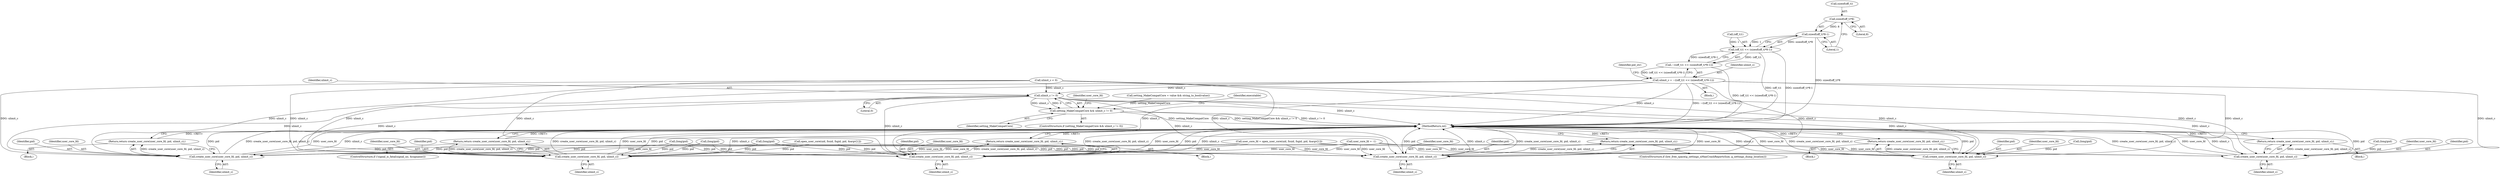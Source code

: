 digraph "0_abrt_3c1b60cfa62d39e5fff5a53a5bc53dae189e740e@API" {
"1000373" [label="(Call,sizeof(off_t)*8)"];
"1000372" [label="(Call,sizeof(off_t)*8-1)"];
"1000368" [label="(Call,(off_t)1 << (sizeof(off_t)*8-1))"];
"1000367" [label="(Call,~((off_t)1 << (sizeof(off_t)*8-1)))"];
"1000365" [label="(Call,ulimit_c = ~((off_t)1 << (sizeof(off_t)*8-1)))"];
"1000564" [label="(Call,ulimit_c != 0)"];
"1000562" [label="(Call,setting_MakeCompatCore && ulimit_c != 0)"];
"1000589" [label="(Call,create_user_core(user_core_fd, pid, ulimit_c))"];
"1000588" [label="(Return,return create_user_core(user_core_fd, pid, ulimit_c);)"];
"1000604" [label="(Call,create_user_core(user_core_fd, pid, ulimit_c))"];
"1000603" [label="(Return,return create_user_core(user_core_fd, pid, ulimit_c);)"];
"1000622" [label="(Call,create_user_core(user_core_fd, pid, ulimit_c))"];
"1000621" [label="(Return,return create_user_core(user_core_fd, pid, ulimit_c);)"];
"1000642" [label="(Call,create_user_core(user_core_fd, pid, ulimit_c))"];
"1000641" [label="(Return,return create_user_core(user_core_fd, pid, ulimit_c);)"];
"1000658" [label="(Call,create_user_core(user_core_fd, pid, ulimit_c))"];
"1000657" [label="(Return,return create_user_core(user_core_fd, pid, ulimit_c);)"];
"1000771" [label="(Call,create_user_core(user_core_fd, pid, ulimit_c))"];
"1000770" [label="(Return,return create_user_core(user_core_fd, pid, ulimit_c);)"];
"1000589" [label="(Call,create_user_core(user_core_fd, pid, ulimit_c))"];
"1000590" [label="(Identifier,user_core_fd)"];
"1000603" [label="(Return,return create_user_core(user_core_fd, pid, ulimit_c);)"];
"1000625" [label="(Identifier,ulimit_c)"];
"1000568" [label="(Identifier,user_core_fd)"];
"1000565" [label="(Identifier,ulimit_c)"];
"1000642" [label="(Call,create_user_core(user_core_fd, pid, ulimit_c))"];
"1000368" [label="(Call,(off_t)1 << (sizeof(off_t)*8-1))"];
"1000604" [label="(Call,create_user_core(user_core_fd, pid, ulimit_c))"];
"1000657" [label="(Return,return create_user_core(user_core_fd, pid, ulimit_c);)"];
"1000661" [label="(Identifier,ulimit_c)"];
"1000774" [label="(Identifier,ulimit_c)"];
"1000564" [label="(Call,ulimit_c != 0)"];
"1000592" [label="(Identifier,ulimit_c)"];
"1000643" [label="(Identifier,user_core_fd)"];
"1000660" [label="(Identifier,pid)"];
"1000369" [label="(Call,(off_t)1)"];
"1000373" [label="(Call,sizeof(off_t)*8)"];
"1000563" [label="(Identifier,setting_MakeCompatCore)"];
"1000377" [label="(Literal,1)"];
"1000607" [label="(Identifier,ulimit_c)"];
"1000623" [label="(Identifier,user_core_fd)"];
"1000771" [label="(Call,create_user_core(user_core_fd, pid, ulimit_c))"];
"1000562" [label="(Call,setting_MakeCompatCore && ulimit_c != 0)"];
"1000644" [label="(Identifier,pid)"];
"1000605" [label="(Identifier,user_core_fd)"];
"1000773" [label="(Identifier,pid)"];
"1000624" [label="(Identifier,pid)"];
"1000591" [label="(Identifier,pid)"];
"1000622" [label="(Call,create_user_core(user_core_fd, pid, ulimit_c))"];
"1000380" [label="(Identifier,pid_str)"];
"1000641" [label="(Return,return create_user_core(user_core_fd, pid, ulimit_c);)"];
"1000367" [label="(Call,~((off_t)1 << (sizeof(off_t)*8-1)))"];
"1000770" [label="(Return,return create_user_core(user_core_fd, pid, ulimit_c);)"];
"1000374" [label="(Call,sizeof(off_t))"];
"1001447" [label="(MethodReturn,int)"];
"1000361" [label="(Call,ulimit_c < 0)"];
"1000637" [label="(ControlStructure,if (low_free_space(g_settings_nMaxCrashReportsSize, g_settings_dump_location)))"];
"1000585" [label="(Call,(long)pid)"];
"1000656" [label="(Block,)"];
"1000618" [label="(Block,)"];
"1000567" [label="(Call,user_core_fd = open_user_core(uid, fsuid, fsgid, pid, &argv[1]))"];
"1000199" [label="(Call,setting_MakeCompatCore = value && string_to_bool(value))"];
"1000566" [label="(Literal,0)"];
"1000658" [label="(Call,create_user_core(user_core_fd, pid, ulimit_c))"];
"1000769" [label="(Block,)"];
"1000772" [label="(Identifier,user_core_fd)"];
"1000376" [label="(Literal,8)"];
"1000582" [label="(Block,)"];
"1000557" [label="(Call,user_core_fd = -1)"];
"1000526" [label="(Call,(long)pid)"];
"1000588" [label="(Return,return create_user_core(user_core_fd, pid, ulimit_c);)"];
"1000488" [label="(Call,(long)pid)"];
"1000561" [label="(ControlStructure,if (setting_MakeCompatCore && ulimit_c != 0))"];
"1000372" [label="(Call,sizeof(off_t)*8-1)"];
"1000766" [label="(Call,(long)pid)"];
"1000512" [label="(Call,(long)pid)"];
"1000365" [label="(Call,ulimit_c = ~((off_t)1 << (sizeof(off_t)*8-1)))"];
"1000606" [label="(Identifier,pid)"];
"1000366" [label="(Identifier,ulimit_c)"];
"1000621" [label="(Return,return create_user_core(user_core_fd, pid, ulimit_c);)"];
"1000569" [label="(Call,open_user_core(uid, fsuid, fsgid, pid, &argv[1]))"];
"1000645" [label="(Identifier,ulimit_c)"];
"1000659" [label="(Identifier,user_core_fd)"];
"1000597" [label="(ControlStructure,if (!signal_is_fatal(signal_no, &signame)))"];
"1000364" [label="(Block,)"];
"1000580" [label="(Identifier,executable)"];
"1000373" -> "1000372"  [label="AST: "];
"1000373" -> "1000376"  [label="CFG: "];
"1000374" -> "1000373"  [label="AST: "];
"1000376" -> "1000373"  [label="AST: "];
"1000377" -> "1000373"  [label="CFG: "];
"1000373" -> "1000372"  [label="DDG: 8"];
"1000372" -> "1000368"  [label="AST: "];
"1000372" -> "1000377"  [label="CFG: "];
"1000377" -> "1000372"  [label="AST: "];
"1000368" -> "1000372"  [label="CFG: "];
"1000372" -> "1001447"  [label="DDG: sizeof(off_t)*8"];
"1000372" -> "1000368"  [label="DDG: sizeof(off_t)*8"];
"1000372" -> "1000368"  [label="DDG: 1"];
"1000368" -> "1000367"  [label="AST: "];
"1000369" -> "1000368"  [label="AST: "];
"1000367" -> "1000368"  [label="CFG: "];
"1000368" -> "1001447"  [label="DDG: (off_t)1"];
"1000368" -> "1001447"  [label="DDG: sizeof(off_t)*8-1"];
"1000368" -> "1000367"  [label="DDG: (off_t)1"];
"1000368" -> "1000367"  [label="DDG: sizeof(off_t)*8-1"];
"1000369" -> "1000368"  [label="DDG: 1"];
"1000367" -> "1000365"  [label="AST: "];
"1000365" -> "1000367"  [label="CFG: "];
"1000367" -> "1001447"  [label="DDG: (off_t)1 << (sizeof(off_t)*8-1)"];
"1000367" -> "1000365"  [label="DDG: (off_t)1 << (sizeof(off_t)*8-1)"];
"1000365" -> "1000364"  [label="AST: "];
"1000366" -> "1000365"  [label="AST: "];
"1000380" -> "1000365"  [label="CFG: "];
"1000365" -> "1001447"  [label="DDG: ~((off_t)1 << (sizeof(off_t)*8-1))"];
"1000365" -> "1001447"  [label="DDG: ulimit_c"];
"1000365" -> "1000564"  [label="DDG: ulimit_c"];
"1000365" -> "1000589"  [label="DDG: ulimit_c"];
"1000365" -> "1000604"  [label="DDG: ulimit_c"];
"1000365" -> "1000622"  [label="DDG: ulimit_c"];
"1000365" -> "1000642"  [label="DDG: ulimit_c"];
"1000365" -> "1000658"  [label="DDG: ulimit_c"];
"1000365" -> "1000771"  [label="DDG: ulimit_c"];
"1000564" -> "1000562"  [label="AST: "];
"1000564" -> "1000566"  [label="CFG: "];
"1000565" -> "1000564"  [label="AST: "];
"1000566" -> "1000564"  [label="AST: "];
"1000562" -> "1000564"  [label="CFG: "];
"1000564" -> "1001447"  [label="DDG: ulimit_c"];
"1000564" -> "1000562"  [label="DDG: ulimit_c"];
"1000564" -> "1000562"  [label="DDG: 0"];
"1000361" -> "1000564"  [label="DDG: ulimit_c"];
"1000564" -> "1000589"  [label="DDG: ulimit_c"];
"1000564" -> "1000604"  [label="DDG: ulimit_c"];
"1000564" -> "1000622"  [label="DDG: ulimit_c"];
"1000564" -> "1000642"  [label="DDG: ulimit_c"];
"1000564" -> "1000658"  [label="DDG: ulimit_c"];
"1000564" -> "1000771"  [label="DDG: ulimit_c"];
"1000562" -> "1000561"  [label="AST: "];
"1000562" -> "1000563"  [label="CFG: "];
"1000563" -> "1000562"  [label="AST: "];
"1000568" -> "1000562"  [label="CFG: "];
"1000580" -> "1000562"  [label="CFG: "];
"1000562" -> "1001447"  [label="DDG: setting_MakeCompatCore"];
"1000562" -> "1001447"  [label="DDG: setting_MakeCompatCore && ulimit_c != 0"];
"1000562" -> "1001447"  [label="DDG: ulimit_c != 0"];
"1000199" -> "1000562"  [label="DDG: setting_MakeCompatCore"];
"1000589" -> "1000588"  [label="AST: "];
"1000589" -> "1000592"  [label="CFG: "];
"1000590" -> "1000589"  [label="AST: "];
"1000591" -> "1000589"  [label="AST: "];
"1000592" -> "1000589"  [label="AST: "];
"1000588" -> "1000589"  [label="CFG: "];
"1000589" -> "1001447"  [label="DDG: create_user_core(user_core_fd, pid, ulimit_c)"];
"1000589" -> "1001447"  [label="DDG: user_core_fd"];
"1000589" -> "1001447"  [label="DDG: ulimit_c"];
"1000589" -> "1001447"  [label="DDG: pid"];
"1000589" -> "1000588"  [label="DDG: create_user_core(user_core_fd, pid, ulimit_c)"];
"1000567" -> "1000589"  [label="DDG: user_core_fd"];
"1000557" -> "1000589"  [label="DDG: user_core_fd"];
"1000585" -> "1000589"  [label="DDG: pid"];
"1000361" -> "1000589"  [label="DDG: ulimit_c"];
"1000588" -> "1000582"  [label="AST: "];
"1001447" -> "1000588"  [label="CFG: "];
"1000588" -> "1001447"  [label="DDG: <RET>"];
"1000604" -> "1000603"  [label="AST: "];
"1000604" -> "1000607"  [label="CFG: "];
"1000605" -> "1000604"  [label="AST: "];
"1000606" -> "1000604"  [label="AST: "];
"1000607" -> "1000604"  [label="AST: "];
"1000603" -> "1000604"  [label="CFG: "];
"1000604" -> "1001447"  [label="DDG: ulimit_c"];
"1000604" -> "1001447"  [label="DDG: create_user_core(user_core_fd, pid, ulimit_c)"];
"1000604" -> "1001447"  [label="DDG: user_core_fd"];
"1000604" -> "1001447"  [label="DDG: pid"];
"1000604" -> "1000603"  [label="DDG: create_user_core(user_core_fd, pid, ulimit_c)"];
"1000567" -> "1000604"  [label="DDG: user_core_fd"];
"1000557" -> "1000604"  [label="DDG: user_core_fd"];
"1000512" -> "1000604"  [label="DDG: pid"];
"1000526" -> "1000604"  [label="DDG: pid"];
"1000488" -> "1000604"  [label="DDG: pid"];
"1000569" -> "1000604"  [label="DDG: pid"];
"1000361" -> "1000604"  [label="DDG: ulimit_c"];
"1000603" -> "1000597"  [label="AST: "];
"1001447" -> "1000603"  [label="CFG: "];
"1000603" -> "1001447"  [label="DDG: <RET>"];
"1000622" -> "1000621"  [label="AST: "];
"1000622" -> "1000625"  [label="CFG: "];
"1000623" -> "1000622"  [label="AST: "];
"1000624" -> "1000622"  [label="AST: "];
"1000625" -> "1000622"  [label="AST: "];
"1000621" -> "1000622"  [label="CFG: "];
"1000622" -> "1001447"  [label="DDG: create_user_core(user_core_fd, pid, ulimit_c)"];
"1000622" -> "1001447"  [label="DDG: user_core_fd"];
"1000622" -> "1001447"  [label="DDG: pid"];
"1000622" -> "1001447"  [label="DDG: ulimit_c"];
"1000622" -> "1000621"  [label="DDG: create_user_core(user_core_fd, pid, ulimit_c)"];
"1000567" -> "1000622"  [label="DDG: user_core_fd"];
"1000557" -> "1000622"  [label="DDG: user_core_fd"];
"1000512" -> "1000622"  [label="DDG: pid"];
"1000526" -> "1000622"  [label="DDG: pid"];
"1000488" -> "1000622"  [label="DDG: pid"];
"1000569" -> "1000622"  [label="DDG: pid"];
"1000361" -> "1000622"  [label="DDG: ulimit_c"];
"1000621" -> "1000618"  [label="AST: "];
"1001447" -> "1000621"  [label="CFG: "];
"1000621" -> "1001447"  [label="DDG: <RET>"];
"1000642" -> "1000641"  [label="AST: "];
"1000642" -> "1000645"  [label="CFG: "];
"1000643" -> "1000642"  [label="AST: "];
"1000644" -> "1000642"  [label="AST: "];
"1000645" -> "1000642"  [label="AST: "];
"1000641" -> "1000642"  [label="CFG: "];
"1000642" -> "1001447"  [label="DDG: user_core_fd"];
"1000642" -> "1001447"  [label="DDG: pid"];
"1000642" -> "1001447"  [label="DDG: ulimit_c"];
"1000642" -> "1001447"  [label="DDG: create_user_core(user_core_fd, pid, ulimit_c)"];
"1000642" -> "1000641"  [label="DDG: create_user_core(user_core_fd, pid, ulimit_c)"];
"1000567" -> "1000642"  [label="DDG: user_core_fd"];
"1000557" -> "1000642"  [label="DDG: user_core_fd"];
"1000512" -> "1000642"  [label="DDG: pid"];
"1000526" -> "1000642"  [label="DDG: pid"];
"1000488" -> "1000642"  [label="DDG: pid"];
"1000569" -> "1000642"  [label="DDG: pid"];
"1000361" -> "1000642"  [label="DDG: ulimit_c"];
"1000641" -> "1000637"  [label="AST: "];
"1001447" -> "1000641"  [label="CFG: "];
"1000641" -> "1001447"  [label="DDG: <RET>"];
"1000658" -> "1000657"  [label="AST: "];
"1000658" -> "1000661"  [label="CFG: "];
"1000659" -> "1000658"  [label="AST: "];
"1000660" -> "1000658"  [label="AST: "];
"1000661" -> "1000658"  [label="AST: "];
"1000657" -> "1000658"  [label="CFG: "];
"1000658" -> "1001447"  [label="DDG: pid"];
"1000658" -> "1001447"  [label="DDG: ulimit_c"];
"1000658" -> "1001447"  [label="DDG: create_user_core(user_core_fd, pid, ulimit_c)"];
"1000658" -> "1001447"  [label="DDG: user_core_fd"];
"1000658" -> "1000657"  [label="DDG: create_user_core(user_core_fd, pid, ulimit_c)"];
"1000567" -> "1000658"  [label="DDG: user_core_fd"];
"1000557" -> "1000658"  [label="DDG: user_core_fd"];
"1000512" -> "1000658"  [label="DDG: pid"];
"1000526" -> "1000658"  [label="DDG: pid"];
"1000488" -> "1000658"  [label="DDG: pid"];
"1000569" -> "1000658"  [label="DDG: pid"];
"1000361" -> "1000658"  [label="DDG: ulimit_c"];
"1000657" -> "1000656"  [label="AST: "];
"1001447" -> "1000657"  [label="CFG: "];
"1000657" -> "1001447"  [label="DDG: <RET>"];
"1000771" -> "1000770"  [label="AST: "];
"1000771" -> "1000774"  [label="CFG: "];
"1000772" -> "1000771"  [label="AST: "];
"1000773" -> "1000771"  [label="AST: "];
"1000774" -> "1000771"  [label="AST: "];
"1000770" -> "1000771"  [label="CFG: "];
"1000771" -> "1001447"  [label="DDG: pid"];
"1000771" -> "1001447"  [label="DDG: ulimit_c"];
"1000771" -> "1001447"  [label="DDG: user_core_fd"];
"1000771" -> "1001447"  [label="DDG: create_user_core(user_core_fd, pid, ulimit_c)"];
"1000771" -> "1000770"  [label="DDG: create_user_core(user_core_fd, pid, ulimit_c)"];
"1000567" -> "1000771"  [label="DDG: user_core_fd"];
"1000557" -> "1000771"  [label="DDG: user_core_fd"];
"1000766" -> "1000771"  [label="DDG: pid"];
"1000361" -> "1000771"  [label="DDG: ulimit_c"];
"1000770" -> "1000769"  [label="AST: "];
"1001447" -> "1000770"  [label="CFG: "];
"1000770" -> "1001447"  [label="DDG: <RET>"];
}
